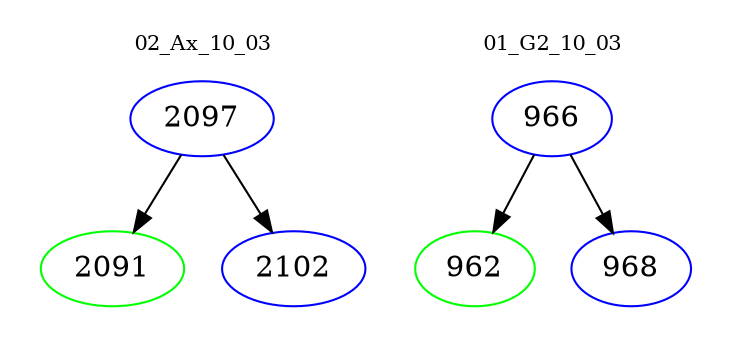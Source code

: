 digraph{
subgraph cluster_0 {
color = white
label = "02_Ax_10_03";
fontsize=10;
T0_2097 [label="2097", color="blue"]
T0_2097 -> T0_2091 [color="black"]
T0_2091 [label="2091", color="green"]
T0_2097 -> T0_2102 [color="black"]
T0_2102 [label="2102", color="blue"]
}
subgraph cluster_1 {
color = white
label = "01_G2_10_03";
fontsize=10;
T1_966 [label="966", color="blue"]
T1_966 -> T1_962 [color="black"]
T1_962 [label="962", color="green"]
T1_966 -> T1_968 [color="black"]
T1_968 [label="968", color="blue"]
}
}
